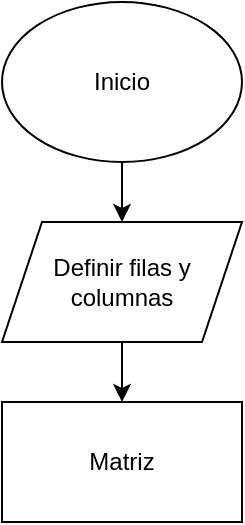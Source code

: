 <mxfile version="18.1.3" type="github"><diagram id="o6jvTex81GfenW0hnCaR" name="Page-1"><mxGraphModel dx="786" dy="472" grid="1" gridSize="10" guides="1" tooltips="1" connect="1" arrows="1" fold="1" page="1" pageScale="1" pageWidth="827" pageHeight="1169" math="0" shadow="0"><root><mxCell id="0"/><mxCell id="1" parent="0"/><mxCell id="arpzfeqfdPad3zNw-hGP-3" value="" style="edgeStyle=orthogonalEdgeStyle;rounded=0;orthogonalLoop=1;jettySize=auto;html=1;" edge="1" parent="1" source="arpzfeqfdPad3zNw-hGP-1" target="arpzfeqfdPad3zNw-hGP-2"><mxGeometry relative="1" as="geometry"/></mxCell><mxCell id="arpzfeqfdPad3zNw-hGP-1" value="Inicio" style="ellipse;whiteSpace=wrap;html=1;" vertex="1" parent="1"><mxGeometry x="350" y="280" width="120" height="80" as="geometry"/></mxCell><mxCell id="arpzfeqfdPad3zNw-hGP-5" value="" style="edgeStyle=orthogonalEdgeStyle;rounded=0;orthogonalLoop=1;jettySize=auto;html=1;" edge="1" parent="1" source="arpzfeqfdPad3zNw-hGP-2" target="arpzfeqfdPad3zNw-hGP-4"><mxGeometry relative="1" as="geometry"/></mxCell><mxCell id="arpzfeqfdPad3zNw-hGP-2" value="Definir filas y columnas" style="shape=parallelogram;perimeter=parallelogramPerimeter;whiteSpace=wrap;html=1;fixedSize=1;" vertex="1" parent="1"><mxGeometry x="350" y="390" width="120" height="60" as="geometry"/></mxCell><mxCell id="arpzfeqfdPad3zNw-hGP-4" value="Matriz" style="rounded=0;whiteSpace=wrap;html=1;" vertex="1" parent="1"><mxGeometry x="350" y="480" width="120" height="60" as="geometry"/></mxCell></root></mxGraphModel></diagram></mxfile>